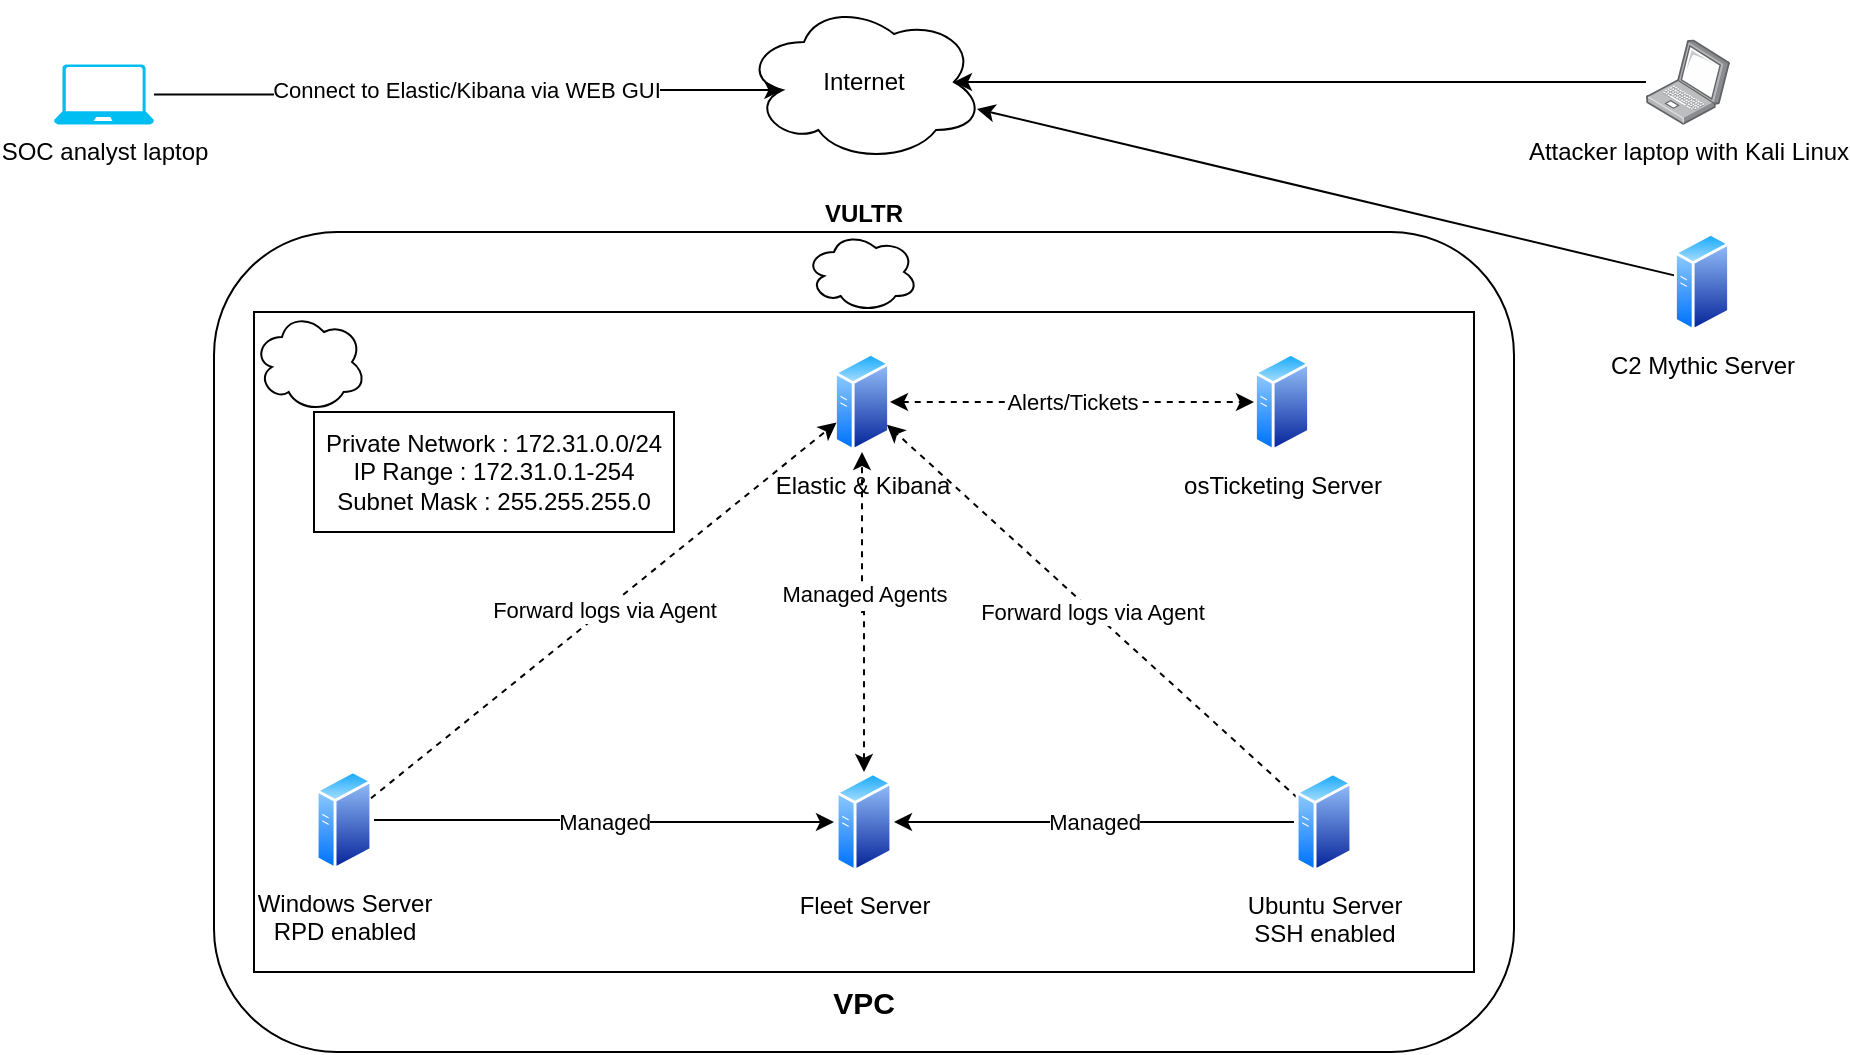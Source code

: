 <mxfile version="24.7.8">
  <diagram id="l8hXMBHkgcEJcSW0mbfh" name="Page-1">
    <mxGraphModel dx="1235" dy="624" grid="1" gridSize="10" guides="1" tooltips="1" connect="1" arrows="1" fold="1" page="1" pageScale="1" pageWidth="1169" pageHeight="827" math="0" shadow="0">
      <root>
        <mxCell id="0" />
        <mxCell id="1" parent="0" />
        <mxCell id="CJoD5Do5vxdJUcqAq3yu-29" value="&lt;div align=&quot;left&quot;&gt;&lt;b&gt;VULTR&lt;/b&gt;&lt;br&gt;&lt;/div&gt;" style="rounded=1;whiteSpace=wrap;html=1;labelPosition=center;verticalLabelPosition=top;align=center;verticalAlign=bottom;" vertex="1" parent="1">
          <mxGeometry x="120" y="120" width="650" height="410" as="geometry" />
        </mxCell>
        <mxCell id="CJoD5Do5vxdJUcqAq3yu-27" value="&lt;b&gt;&lt;font style=&quot;font-size: 15px;&quot;&gt;VPC&lt;/font&gt;&lt;/b&gt;" style="rounded=0;whiteSpace=wrap;html=1;align=center;labelPosition=center;verticalLabelPosition=bottom;verticalAlign=top;" vertex="1" parent="1">
          <mxGeometry x="140" y="160" width="610" height="330" as="geometry" />
        </mxCell>
        <mxCell id="CJoD5Do5vxdJUcqAq3yu-25" value="Alerts/Tickets" style="rounded=0;orthogonalLoop=1;jettySize=auto;html=1;dashed=1;startArrow=classic;startFill=1;labelBorderColor=none;" edge="1" parent="1" source="CJoD5Do5vxdJUcqAq3yu-8" target="CJoD5Do5vxdJUcqAq3yu-18">
          <mxGeometry relative="1" as="geometry" />
        </mxCell>
        <mxCell id="CJoD5Do5vxdJUcqAq3yu-8" value="Elastic &amp;amp; Kibana" style="image;aspect=fixed;perimeter=ellipsePerimeter;html=1;align=center;shadow=0;dashed=0;spacingTop=3;image=img/lib/active_directory/generic_server.svg;labelBorderColor=none;" vertex="1" parent="1">
          <mxGeometry x="430" y="180" width="28.0" height="50" as="geometry" />
        </mxCell>
        <mxCell id="CJoD5Do5vxdJUcqAq3yu-19" value="Managed" style="edgeStyle=orthogonalEdgeStyle;rounded=0;orthogonalLoop=1;jettySize=auto;html=1;labelBorderColor=none;" edge="1" parent="1" source="CJoD5Do5vxdJUcqAq3yu-9" target="CJoD5Do5vxdJUcqAq3yu-10">
          <mxGeometry relative="1" as="geometry" />
        </mxCell>
        <mxCell id="CJoD5Do5vxdJUcqAq3yu-9" value="Windows Server&lt;br&gt;RPD enabled" style="image;aspect=fixed;perimeter=ellipsePerimeter;html=1;align=center;shadow=0;dashed=0;spacingTop=3;image=img/lib/active_directory/generic_server.svg;labelBorderColor=none;" vertex="1" parent="1">
          <mxGeometry x="170" y="389" width="30" height="50" as="geometry" />
        </mxCell>
        <mxCell id="CJoD5Do5vxdJUcqAq3yu-22" value="Managed Agents" style="edgeStyle=orthogonalEdgeStyle;rounded=0;orthogonalLoop=1;jettySize=auto;html=1;verticalAlign=bottom;dashed=1;endArrow=classic;endFill=1;startArrow=classic;startFill=1;labelBorderColor=none;" edge="1" parent="1" source="CJoD5Do5vxdJUcqAq3yu-10" target="CJoD5Do5vxdJUcqAq3yu-8">
          <mxGeometry relative="1" as="geometry">
            <mxPoint x="453.76" y="389" as="sourcePoint" />
            <mxPoint x="453.76" y="310" as="targetPoint" />
          </mxGeometry>
        </mxCell>
        <mxCell id="CJoD5Do5vxdJUcqAq3yu-10" value="Fleet Server" style="image;aspect=fixed;perimeter=ellipsePerimeter;html=1;align=center;shadow=0;dashed=0;spacingTop=3;image=img/lib/active_directory/generic_server.svg;labelBorderColor=none;" vertex="1" parent="1">
          <mxGeometry x="430" y="390" width="30" height="50" as="geometry" />
        </mxCell>
        <mxCell id="CJoD5Do5vxdJUcqAq3yu-20" value="Managed" style="edgeStyle=orthogonalEdgeStyle;rounded=0;orthogonalLoop=1;jettySize=auto;html=1;labelBorderColor=none;" edge="1" parent="1" source="CJoD5Do5vxdJUcqAq3yu-11" target="CJoD5Do5vxdJUcqAq3yu-10">
          <mxGeometry relative="1" as="geometry" />
        </mxCell>
        <mxCell id="CJoD5Do5vxdJUcqAq3yu-23" value="Forward logs via Agent" style="rounded=0;orthogonalLoop=1;jettySize=auto;html=1;dashed=1;labelBorderColor=none;" edge="1" parent="1" source="CJoD5Do5vxdJUcqAq3yu-11" target="CJoD5Do5vxdJUcqAq3yu-8">
          <mxGeometry relative="1" as="geometry" />
        </mxCell>
        <mxCell id="CJoD5Do5vxdJUcqAq3yu-11" value="Ubuntu Server &lt;br&gt;SSH enabled" style="image;aspect=fixed;perimeter=ellipsePerimeter;html=1;align=center;shadow=0;dashed=0;spacingTop=3;image=img/lib/active_directory/generic_server.svg;labelBorderColor=none;" vertex="1" parent="1">
          <mxGeometry x="660" y="390" width="30" height="50" as="geometry" />
        </mxCell>
        <mxCell id="CJoD5Do5vxdJUcqAq3yu-32" style="rounded=0;orthogonalLoop=1;jettySize=auto;html=1;" edge="1" parent="1" source="CJoD5Do5vxdJUcqAq3yu-13" target="CJoD5Do5vxdJUcqAq3yu-14">
          <mxGeometry relative="1" as="geometry" />
        </mxCell>
        <mxCell id="CJoD5Do5vxdJUcqAq3yu-13" value="C2 Mythic Server" style="image;aspect=fixed;perimeter=ellipsePerimeter;html=1;align=center;shadow=0;dashed=0;spacingTop=3;image=img/lib/active_directory/generic_server.svg;" vertex="1" parent="1">
          <mxGeometry x="850" y="120" width="28.0" height="50" as="geometry" />
        </mxCell>
        <mxCell id="CJoD5Do5vxdJUcqAq3yu-14" value="Internet" style="ellipse;shape=cloud;whiteSpace=wrap;html=1;" vertex="1" parent="1">
          <mxGeometry x="385" y="5" width="120" height="80" as="geometry" />
        </mxCell>
        <mxCell id="CJoD5Do5vxdJUcqAq3yu-15" value="SOC analyst laptop" style="verticalLabelPosition=bottom;html=1;verticalAlign=top;align=center;strokeColor=none;fillColor=#00BEF2;shape=mxgraph.azure.laptop;pointerEvents=1;" vertex="1" parent="1">
          <mxGeometry x="40" y="36.3" width="50" height="30" as="geometry" />
        </mxCell>
        <mxCell id="CJoD5Do5vxdJUcqAq3yu-31" style="edgeStyle=orthogonalEdgeStyle;rounded=0;orthogonalLoop=1;jettySize=auto;html=1;entryX=0.875;entryY=0.5;entryDx=0;entryDy=0;entryPerimeter=0;" edge="1" parent="1" source="CJoD5Do5vxdJUcqAq3yu-16" target="CJoD5Do5vxdJUcqAq3yu-14">
          <mxGeometry relative="1" as="geometry" />
        </mxCell>
        <mxCell id="CJoD5Do5vxdJUcqAq3yu-16" value="Attacker laptop with Kali Linux" style="image;points=[];aspect=fixed;html=1;align=center;shadow=0;dashed=0;image=img/lib/allied_telesis/computer_and_terminals/Laptop.svg;" vertex="1" parent="1">
          <mxGeometry x="836" y="23.7" width="42" height="42.6" as="geometry" />
        </mxCell>
        <mxCell id="CJoD5Do5vxdJUcqAq3yu-17" value="" style="ellipse;shape=cloud;whiteSpace=wrap;html=1;" vertex="1" parent="1">
          <mxGeometry x="416" y="120" width="56" height="40" as="geometry" />
        </mxCell>
        <mxCell id="CJoD5Do5vxdJUcqAq3yu-18" value="osTicketing Server" style="image;aspect=fixed;perimeter=ellipsePerimeter;html=1;align=center;shadow=0;dashed=0;spacingTop=3;image=img/lib/active_directory/generic_server.svg;labelBorderColor=none;" vertex="1" parent="1">
          <mxGeometry x="640" y="180" width="28.0" height="50" as="geometry" />
        </mxCell>
        <mxCell id="CJoD5Do5vxdJUcqAq3yu-24" value="Forward logs via Agent" style="rounded=0;orthogonalLoop=1;jettySize=auto;html=1;dashed=1;labelBorderColor=none;" edge="1" parent="1" source="CJoD5Do5vxdJUcqAq3yu-9" target="CJoD5Do5vxdJUcqAq3yu-8">
          <mxGeometry relative="1" as="geometry">
            <mxPoint x="316" y="357" as="sourcePoint" />
            <mxPoint x="192" y="250" as="targetPoint" />
          </mxGeometry>
        </mxCell>
        <mxCell id="CJoD5Do5vxdJUcqAq3yu-28" value="" style="ellipse;shape=cloud;whiteSpace=wrap;html=1;" vertex="1" parent="1">
          <mxGeometry x="140" y="160" width="56" height="50" as="geometry" />
        </mxCell>
        <mxCell id="CJoD5Do5vxdJUcqAq3yu-30" value="Connect to Elastic/Kibana via WEB GUI" style="edgeStyle=orthogonalEdgeStyle;rounded=0;orthogonalLoop=1;jettySize=auto;html=1;entryX=0.16;entryY=0.55;entryDx=0;entryDy=0;entryPerimeter=0;" edge="1" parent="1" source="CJoD5Do5vxdJUcqAq3yu-15" target="CJoD5Do5vxdJUcqAq3yu-14">
          <mxGeometry relative="1" as="geometry">
            <mxPoint x="380" y="51" as="targetPoint" />
          </mxGeometry>
        </mxCell>
        <mxCell id="CJoD5Do5vxdJUcqAq3yu-33" value="Private Network : 172.31.0.0/24&lt;br&gt;IP Range : 172.31.0.1-254&lt;br&gt;Subnet Mask : 255.255.255.0" style="rounded=0;whiteSpace=wrap;html=1;" vertex="1" parent="1">
          <mxGeometry x="170" y="210" width="180" height="60" as="geometry" />
        </mxCell>
      </root>
    </mxGraphModel>
  </diagram>
</mxfile>
